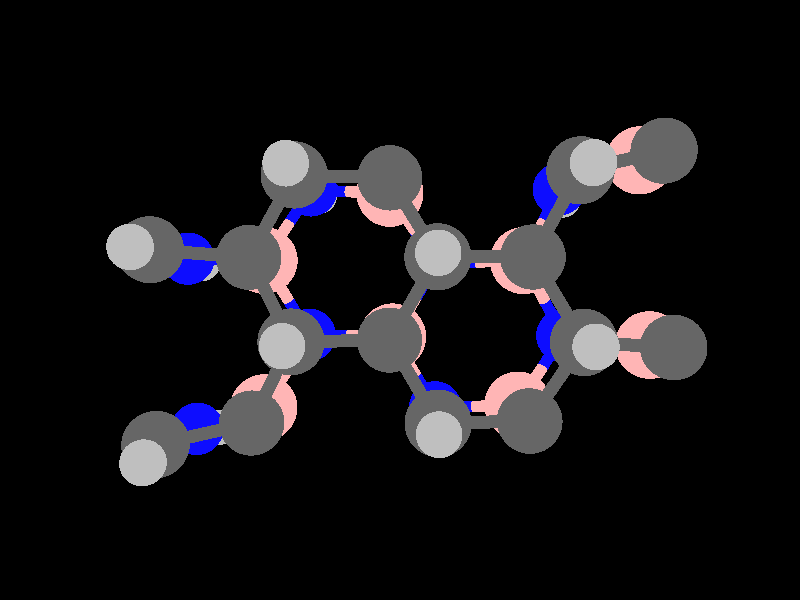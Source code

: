 global_settings {
	ambient_light rgb <0.200000002980232, 0.200000002980232, 0.200000002980232>
	max_trace_level 15
}

background { color rgb <0,0,0> }

camera {
	perspective
	location <-1.82521251618056, 0.58363582173964, 15.5461858866741>
	angle 40
	up <0, 1, 0>
	right <1, 0, 0> * 1.33333333333333
	direction <0, 0, -1> }

light_source {
	<60.7979915095982, 53.1982408722222, 75.9974882545469>
	color rgb <1, 1, 1>
	fade_distance 151.994976509094
	fade_power 0
	parallel
	point_at <-60.7979915095982, -53.1982408722222, -75.9974882545469>
}

light_source {
	<-60.7979915095982, 53.1982408722222, -37.9987441272735>
	color rgb <0.300000011920929, 0.300000011920929, 0.300000011920929>
	fade_distance 151.994976509094
	fade_power 0
	parallel
	point_at <60.7979915095982, -53.1982408722222, 37.9987441272735>
}

#default {
	finish {ambient .8 diffuse 1 specular 1 roughness .005 metallic 0.5}
}

union {
cylinder {
	<-5.5995, 1.31799999279834, -4.01230000236567>, 	<-5.56116502750972, 1.29084370047915, -4.60053575839388>, 0.1
	pigment { rgbt <0.0500000007450581, 0.0500000007450581, 1, 0> }
}
cylinder {
	<-5.56116502750972, 1.29084370047915, -4.60053575839388>, 	<-5.5316, 1.26989999092823, -5.05420000227934>, 0.1
	pigment { rgbt <0.75, 0.75, 0.75, 0> }
}
cylinder {
	<-4.1706, 1.26569999384099, -3.4314000022718>, 	<-4.18764098004512, 1.259257673691, -2.55425711780368>, 0.1
	pigment { rgbt <1, 0.709999978542328, 0.709999978542328, 0> }
}
cylinder {
	<-4.18764098004512, 1.259257673691, -2.55425711780368>, 	<-4.2034, 1.25329999687132, -1.74310000224954>, 0.1
	pigment { rgbt <0.400000005960464, 0.400000005960464, 0.400000005960464, 0> }
}
cylinder {
	<-4.1706, 1.26569999384099, -3.4314000022718>, 	<-4.93643422824478, 1.29373073730709, -3.74273956645354>, 0.1
	pigment { rgbt <1, 0.709999978542328, 0.709999978542328, 0> }
}
cylinder {
	<-4.93643422824478, 1.29373073730709, -3.74273956645354>, 	<-5.5995, 1.31799999279834, -4.01230000236567>, 0.1
	pigment { rgbt <0.0500000007450581, 0.0500000007450581, 1, 0> }
}
cylinder {
	<-4.2034, 1.25329999687132, -1.74310000224954>, 	<-3.8454, 0.599249997336463, -1.48395000107559>, 0.1
	pigment { rgbt <0.400000005960464, 0.400000005960464, 0.400000005960464, 0> }
}
cylinder {
	<-3.8454, 0.599249997336463, -1.48395000107559>, 	<-3.4874, -0.0548000021983893, -1.22479999990164>, 0.1
	pigment { rgbt <0.400000005960464, 0.400000005960464, 0.400000005960464, 0> }
}
cylinder {
	<-5.6396, 1.35099999780807, -1.22120000242491>, 	<-4.9215, 1.30214999733969, -1.48215000233722>, 0.1
	pigment { rgbt <0.400000005960464, 0.400000005960464, 0.400000005960464, 0> }
}
cylinder {
	<-4.9215, 1.30214999733969, -1.48215000233722>, 	<-4.2034, 1.25329999687132, -1.74310000224954>, 0.1
	pigment { rgbt <0.400000005960464, 0.400000005960464, 0.400000005960464, 0> }
}
cylinder {
	<-5.669, 1.33829999980202, -0.11030000240211>, 	<-5.65668086339886, 1.34362153076361, -0.575787378269013>, 0.1
	pigment { rgbt <0.75, 0.75, 0.75, 0> }
}
cylinder {
	<-5.65668086339886, 1.34362153076361, -0.575787378269013>, 	<-5.6396, 1.35099999780807, -1.22120000242491>, 0.1
	pigment { rgbt <0.400000005960464, 0.400000005960464, 0.400000005960464, 0> }
}
cylinder {
	<-5.4464, -1.7171000073309, -4.08429999691798>, 	<-5.31981319566339, -1.76740725308169, -4.6581752329014>, 0.1
	pigment { rgbt <0.0500000007450581, 0.0500000007450581, 1, 0> }
}
cylinder {
	<-5.31981319566339, -1.76740725308169, -4.6581752329014>, 	<-5.2222, -1.80620000915523, -5.10069999675806>, 0.1
	pigment { rgbt <0.75, 0.75, 0.75, 0> }
}
cylinder {
	<-4.1701, -1.27300000605849, -3.3753999977151>, 	<-4.8546682163425, -1.51120164027361, -3.75563223779934>, 0.1
	pigment { rgbt <1, 0.709999978542328, 0.709999978542328, 0> }
}
cylinder {
	<-4.8546682163425, -1.51120164027361, -3.75563223779934>, 	<-5.4464, -1.7171000073309, -4.08429999691798>, 0.1
	pigment { rgbt <0.0500000007450581, 0.0500000007450581, 1, 0> }
}
cylinder {
	<-4.1701, -1.27300000605849, -3.3753999977151>, 	<-3.77363018023052, -0.610662820528891, -3.6753515508436>, 0.1
	pigment { rgbt <1, 0.709999978542328, 0.709999978542328, 0> }
}
cylinder {
	<-3.77363018023052, -0.610662820528891, -3.6753515508436>, 	<-3.4303, -0.0371000070630975, -3.93509999993341>, 0.1
	pigment { rgbt <0.0500000007450581, 0.0500000007450581, 1, 0> }
}
cylinder {
	<-4.1607, -1.35330000316979, -1.76599999757097>, 	<-4.16520750010264, -1.31479444516751, -2.53774155776709>, 0.1
	pigment { rgbt <0.400000005960464, 0.400000005960464, 0.400000005960464, 0> }
}
cylinder {
	<-4.16520750010264, -1.31479444516751, -2.53774155776709>, 	<-4.1701, -1.27300000605849, -3.3753999977151>, 0.1
	pigment { rgbt <1, 0.709999978542328, 0.709999978542328, 0> }
}
cylinder {
	<-5.5438, -1.61800000212659, -1.18479999709586>, 	<-4.85225, -1.48565000264819, -1.47539999733341>, 0.1
	pigment { rgbt <0.400000005960464, 0.400000005960464, 0.400000005960464, 0> }
}
cylinder {
	<-4.85225, -1.48565000264819, -1.47539999733341>, 	<-4.1607, -1.35330000316979, -1.76599999757097>, 0.1
	pigment { rgbt <0.400000005960464, 0.400000005960464, 0.400000005960464, 0> }
}
cylinder {
	<-5.4786, -1.73130000014826, -0.0825999968924956>, 	<-5.50591315471588, -1.68383711095694, -0.544326363969072>, 0.1
	pigment { rgbt <0.75, 0.75, 0.75, 0> }
}
cylinder {
	<-5.50591315471588, -1.68383711095694, -0.544326363969072>, 	<-5.5438, -1.61800000212659, -1.18479999709586>, 0.1
	pigment { rgbt <0.400000005960464, 0.400000005960464, 0.400000005960464, 0> }
}
cylinder {
	<-3.4303, -0.0371000070630975, -3.93509999993341>, 	<-3.4201380961769, -0.0593432864901477, -4.5249420618033>, 0.1
	pigment { rgbt <0.0500000007450581, 0.0500000007450581, 1, 0> }
}
cylinder {
	<-3.4201380961769, -0.0593432864901477, -4.5249420618033>, 	<-3.4123, -0.0765000089384054, -4.97989999986269>, 0.1
	pigment { rgbt <0.75, 0.75, 0.75, 0> }
}
cylinder {
	<-3.4303, -0.0371000070630975, -3.93509999993341>, 	<-2.74265132008235, -0.0436074295610432, -3.68075272558691>, 0.1
	pigment { rgbt <0.0500000007450581, 0.0500000007450581, 1, 0> }
}
cylinder {
	<-2.74265132008235, -0.0436074295610432, -3.68075272558691>, 	<-1.9509, -0.0511000060809301, -3.38789999990828>, 0.1
	pigment { rgbt <1, 0.709999978542328, 0.709999978542328, 0> }
}
cylinder {
	<-3.4303, -0.0371000070630975, -3.93509999993341>, 	<-3.77445955948989, 0.568561311881361, -3.70093389253063>, 0.1
	pigment { rgbt <0.0500000007450581, 0.0500000007450581, 1, 0> }
}
cylinder {
	<-3.77445955948989, 0.568561311881361, -3.70093389253063>, 	<-4.1706, 1.26569999384099, -3.4314000022718>, 0.1
	pigment { rgbt <1, 0.709999978542328, 0.709999978542328, 0> }
}
cylinder {
	<-1.9509, -0.0511000060809301, -3.38789999990828>, 	<-1.97095192641264, -0.0482428647279746, -2.50810874156004>, 0.1
	pigment { rgbt <1, 0.709999978542328, 0.709999978542328, 0> }
}
cylinder {
	<-1.97095192641264, -0.0482428647279746, -2.50810874156004>, 	<-1.9895, -0.0456000030410933, -1.69429999991815>, 0.1
	pigment { rgbt <0.400000005960464, 0.400000005960464, 0.400000005960464, 0> }
}
cylinder {
	<-1.9509, -0.0511000060809301, -3.38789999990828>, 	<-1.53846867234422, 0.637070511358527, -3.64886744906063>, 0.1
	pigment { rgbt <1, 0.709999978542328, 0.709999978542328, 0> }
}
cylinder {
	<-1.53846867234422, 0.637070511358527, -3.64886744906063>, 	<-1.1803, 1.23469999304388, -3.87550000221616>, 0.1
	pigment { rgbt <0.0500000007450581, 0.0500000007450581, 1, 0> }
}
cylinder {
	<-1.9509, -0.0511000060809301, -3.38789999990828>, 	<-1.54971634440201, -0.730541217684391, -3.6593551077102>, 0.1
	pigment { rgbt <1, 0.709999978542328, 0.709999978542328, 0> }
}
cylinder {
	<-1.54971634440201, -0.730541217684391, -3.6593551077102>, 	<-1.2019, -1.31960000699058, -3.89469999763146>, 0.1
	pigment { rgbt <0.0500000007450581, 0.0500000007450581, 1, 0> }
}
cylinder {
	<-1.9895, -0.0456000030410933, -1.69429999991815>, 	<-2.73845, -0.0502000026197413, -1.4595499999099>, 0.1
	pigment { rgbt <0.400000005960464, 0.400000005960464, 0.400000005960464, 0> }
}
cylinder {
	<-2.73845, -0.0502000026197413, -1.4595499999099>, 	<-3.4874, -0.0548000021983893, -1.22479999990164>, 0.1
	pigment { rgbt <0.400000005960464, 0.400000005960464, 0.400000005960464, 0> }
}
cylinder {
	<-3.4874, -0.0548000021983893, -1.22479999990164>, 	<-3.49727380697877, -0.0658935135844104, -0.578123723989673>, 0.1
	pigment { rgbt <0.400000005960464, 0.400000005960464, 0.400000005960464, 0> }
}
cylinder {
	<-3.49727380697877, -0.0658935135844104, -0.578123723989673>, 	<-3.5044, -0.0739000001999515, -0.111399999867357>, 0.1
	pigment { rgbt <0.75, 0.75, 0.75, 0> }
}
cylinder {
	<-3.4874, -0.0548000021983893, -1.22479999990164>, 	<-3.82405, -0.704050002684088, -1.4953999987363>, 0.1
	pigment { rgbt <0.400000005960464, 0.400000005960464, 0.400000005960464, 0> }
}
cylinder {
	<-3.82405, -0.704050002684088, -1.4953999987363>, 	<-4.1607, -1.35330000316979, -1.76599999757097>, 0.1
	pigment { rgbt <0.400000005960464, 0.400000005960464, 0.400000005960464, 0> }
}
cylinder {
	<-3.4028, 2.52879999295629, -3.92430000453894>, 	<-3.36282863076758, 2.52518676078232, -4.51314376313995>, 0.1
	pigment { rgbt <0.0500000007450581, 0.0500000007450581, 1, 0> }
}
cylinder {
	<-3.36282863076758, 2.52518676078232, -4.51314376313995>, 	<-3.332, 2.52239999108421, -4.96730000452745>, 0.1
	pigment { rgbt <0.75, 0.75, 0.75, 0> }
}
cylinder {
	<-3.4028, 2.52879999295629, -3.92430000453894>, 	<-3.75935192956895, 1.94224002691943, -3.69540648162556>, 0.1
	pigment { rgbt <0.0500000007450581, 0.0500000007450581, 1, 0> }
}
cylinder {
	<-3.75935192956895, 1.94224002691943, -3.69540648162556>, 	<-4.1706, 1.26569999384099, -3.4314000022718>, 0.1
	pigment { rgbt <1, 0.709999978542328, 0.709999978542328, 0> }
}
cylinder {
	<-1.9992, 2.41809999401474, -3.33460000434024>, 	<-2.75203283142993, 2.47747488261723, -3.65089062905085>, 0.1
	pigment { rgbt <1, 0.709999978542328, 0.709999978542328, 0> }
}
cylinder {
	<-2.75203283142993, 2.47747488261723, -3.65089062905085>, 	<-3.4028, 2.52879999295629, -3.92430000453894>, 0.1
	pigment { rgbt <0.0500000007450581, 0.0500000007450581, 1, 0> }
}
cylinder {
	<-1.986, 2.50049999692624, -1.71250000448814>, 	<-1.99233181388812, 2.46097412701593, -2.49059358835027>, 0.1
	pigment { rgbt <0.400000005960464, 0.400000005960464, 0.400000005960464, 0> }
}
cylinder {
	<-1.99233181388812, 2.46097412701593, -2.49059358835027>, 	<-1.9992, 2.41809999401474, -3.33460000434024>, 0.1
	pigment { rgbt <1, 0.709999978542328, 0.709999978542328, 0> }
}
cylinder {
	<-3.4371, 2.48949999783338, -1.2071000044684>, 	<-2.71155, 2.49499999737981, -1.45980000447827>, 0.1
	pigment { rgbt <0.400000005960464, 0.400000005960464, 0.400000005960464, 0> }
}
cylinder {
	<-2.71155, 2.49499999737981, -1.45980000447827>, 	<-1.986, 2.50049999692624, -1.71250000448814>, 0.1
	pigment { rgbt <0.400000005960464, 0.400000005960464, 0.400000005960464, 0> }
}
cylinder {
	<-3.4371, 2.48949999783338, -1.2071000044684>, 	<-3.82025, 1.87139999735235, -1.47510000335897>, 0.1
	pigment { rgbt <0.400000005960464, 0.400000005960464, 0.400000005960464, 0> }
}
cylinder {
	<-3.82025, 1.87139999735235, -1.47510000335897>, 	<-4.2034, 1.25329999687132, -1.74310000224954>, 0.1
	pigment { rgbt <0.400000005960464, 0.400000005960464, 0.400000005960464, 0> }
}
cylinder {
	<-3.4514, 2.53049999982859, -0.0955000045419858>, 	<-3.44540690824326, 2.51331700864091, -0.561368591699444>, 0.1
	pigment { rgbt <0.75, 0.75, 0.75, 0> }
}
cylinder {
	<-3.44540690824326, 2.51331700864091, -0.561368591699444>, 	<-3.4371, 2.48949999783338, -1.2071000044684>, 0.1
	pigment { rgbt <0.400000005960464, 0.400000005960464, 0.400000005960464, 0> }
}
cylinder {
	<-1.2019, -1.31960000699058, -3.89469999763146>, 	<-1.15972558882262, -1.30864708198469, -4.48316571077275>, 0.1
	pigment { rgbt <0.0500000007450581, 0.0500000007450581, 1, 0> }
}
cylinder {
	<-1.15972558882262, -1.30864708198469, -4.48316571077275>, 	<-1.1272, -1.3002000088614, -4.93699999766628>, 0.1
	pigment { rgbt <0.75, 0.75, 0.75, 0> }
}
cylinder {
	<0.989, 2.54509999301049, -3.89410000456819>, 	<1.10914892146964, 2.48959886895023, -4.46892903148098>, 0.1
	pigment { rgbt <0.0500000007450581, 0.0500000007450581, 1, 0> }
}
cylinder {
	<1.10914892146964, 2.48959886895023, -4.46892903148098>, 	<1.2018, 2.44679999118311, -4.91220000439175>, 0.1
	pigment { rgbt <0.75, 0.75, 0.75, 0> }
}
cylinder {
	<1.0425, -0.0450000068683512, -3.82659999991923>, 	<1.08461863899647, -0.0639138739613848, -4.41479300399414>, 0.1
	pigment { rgbt <0.0500000007450581, 0.0500000007450581, 1, 0> }
}
cylinder {
	<1.08461863899647, -0.0639138739613848, -4.41479300399414>, 	<1.1171, -0.0785000087382745, -4.8683999998591>, 0.1
	pigment { rgbt <0.75, 0.75, 0.75, 0> }
}
cylinder {
	<1.0425, -0.0450000068683512, -3.82659999991923>, 	<0.696463104714535, 0.561947685059716, -3.59688506084936>, 0.1
	pigment { rgbt <0.0500000007450581, 0.0500000007450581, 1, 0> }
}
cylinder {
	<0.696463104714535, 0.561947685059716, -3.59688506084936>, 	<0.2982, 1.26049999401851, -3.33250000226247>, 0.1
	pigment { rgbt <1, 0.709999978542328, 0.709999978542328, 0> }
}
cylinder {
	<-1.1803, 1.23469999304388, -3.87550000221616>, 	<-1.17369490301699, 1.25513627495785, -4.46555533273469>, 0.1
	pigment { rgbt <0.0500000007450581, 0.0500000007450581, 1, 0> }
}
cylinder {
	<-1.17369490301699, 1.25513627495785, -4.46555533273469>, 	<-1.1686, 1.27089999116785, -4.92070000228114>, 0.1
	pigment { rgbt <0.75, 0.75, 0.75, 0> }
}
cylinder {
	<-1.1803, 1.23469999304388, -3.87550000221616>, 	<-0.493140580169278, 1.24669100670729, -3.62313100327381>, 0.1
	pigment { rgbt <0.0500000007450581, 0.0500000007450581, 1, 0> }
}
cylinder {
	<-0.493140580169278, 1.24669100670729, -3.62313100327381>, 	<0.2982, 1.26049999401851, -3.33250000226247>, 0.1
	pigment { rgbt <1, 0.709999978542328, 0.709999978542328, 0> }
}
cylinder {
	<-1.1803, 1.23469999304388, -3.87550000221616>, 	<-1.56018782722112, 1.78367942289159, -3.6245764157746>, 0.1
	pigment { rgbt <0.0500000007450581, 0.0500000007450581, 1, 0> }
}
cylinder {
	<-1.56018782722112, 1.78367942289159, -3.6245764157746>, 	<-1.9992, 2.41809999401474, -3.33460000434024>, 0.1
	pigment { rgbt <1, 0.709999978542328, 0.709999978542328, 0> }
}
cylinder {
	<0.1987, -1.22030000591149, -3.29349999780969>, 	<-0.552492218619687, -1.27355817249691, -3.6159452082197>, 0.1
	pigment { rgbt <1, 0.709999978542328, 0.709999978542328, 0> }
}
cylinder {
	<-0.552492218619687, -1.27355817249691, -3.6159452082197>, 	<-1.2019, -1.31960000699058, -3.89469999763146>, 0.1
	pigment { rgbt <0.0500000007450581, 0.0500000007450581, 1, 0> }
}
cylinder {
	<0.1987, -1.22030000591149, -3.29349999780969>, 	<0.650971765397108, -0.590346218949581, -3.57923841815489>, 0.1
	pigment { rgbt <1, 0.709999978542328, 0.709999978542328, 0> }
}
cylinder {
	<0.650971765397108, -0.590346218949581, -3.57923841815489>, 	<1.0425, -0.0450000068683512, -3.82659999991923>, 0.1
	pigment { rgbt <0.0500000007450581, 0.0500000007450581, 1, 0> }
}
cylinder {
	<2.257, 2.95849999434967, -3.1480000053102>, 	<1.57694968100865, 2.7367864274871, -3.54814633219888>, 0.1
	pigment { rgbt <1, 0.709999978542328, 0.709999978542328, 0> }
}
cylinder {
	<1.57694968100865, 2.7367864274871, -3.54814633219888>, 	<0.989, 2.54509999301049, -3.89410000456819>, 0.1
	pigment { rgbt <0.0500000007450581, 0.0500000007450581, 1, 0> }
}
cylinder {
	<2.4233, -0.183100005695566, -3.17319999967136>, 	<1.68293698646744, -0.109052981289019, -3.52354269464941>, 0.1
	pigment { rgbt <1, 0.709999978542328, 0.709999978542328, 0> }
}
cylinder {
	<1.68293698646744, -0.109052981289019, -3.52354269464941>, 	<1.0425, -0.0450000068683512, -3.82659999991923>, 0.1
	pigment { rgbt <0.0500000007450581, 0.0500000007450581, 1, 0> }
}
cylinder {
	<0.2982, 1.26049999401851, -3.33250000226247>, 	<0.274201927238649, 1.2580586332202, -2.45101235126213>, 0.1
	pigment { rgbt <1, 0.709999978542328, 0.709999978542328, 0> }
}
cylinder {
	<0.274201927238649, 1.2580586332202, -2.45101235126213>, 	<0.252, 1.25579999706445, -1.63550000225403>, 0.1
	pigment { rgbt <0.400000005960464, 0.400000005960464, 0.400000005960464, 0> }
}
cylinder {
	<0.2982, 1.26049999401851, -3.33250000226247>, 	<0.668130233370606, 1.94841600069915, -3.63324235882571>, 0.1
	pigment { rgbt <1, 0.709999978542328, 0.709999978542328, 0> }
}
cylinder {
	<0.668130233370606, 1.94841600069915, -3.63324235882571>, 	<0.989, 2.54509999301049, -3.89410000456819>, 0.1
	pigment { rgbt <0.0500000007450581, 0.0500000007450581, 1, 0> }
}
cylinder {
	<0.2031, -1.30940000296912, -1.65419999764976>, 	<0.200988443530207, -1.26664098586786, -2.44089875248363>, 0.1
	pigment { rgbt <0.400000005960464, 0.400000005960464, 0.400000005960464, 0> }
}
cylinder {
	<0.200988443530207, -1.26664098586786, -2.44089875248363>, 	<0.1987, -1.22030000591149, -3.29349999780969>, 0.1
	pigment { rgbt <1, 0.709999978542328, 0.709999978542328, 0> }
}
cylinder {
	<2.4348, -0.155200002822116, -1.57229999972143>, 	<2.42928701205242, -0.168574992350704, -2.33975586102613>, 0.1
	pigment { rgbt <0.400000005960464, 0.400000005960464, 0.400000005960464, 0> }
}
cylinder {
	<2.42928701205242, -0.168574992350704, -2.33975586102613>, 	<2.4233, -0.183100005695566, -3.17319999967136>, 0.1
	pigment { rgbt <1, 0.709999978542328, 0.709999978542328, 0> }
}
cylinder {
	<2.2815, 2.90609999719835, -1.56090000521615>, 	<2.26975908168441, 2.93121118439388, -2.32147190153332>, 0.1
	pigment { rgbt <0.400000005960464, 0.400000005960464, 0.400000005960464, 0> }
}
cylinder {
	<2.26975908168441, 2.93121118439388, -2.32147190153332>, 	<2.257, 2.95849999434967, -3.1480000053102>, 0.1
	pigment { rgbt <1, 0.709999978542328, 0.709999978542328, 0> }
}
cylinder {
	<0.252, 1.25579999706445, -1.63550000225403>, 	<-0.49935, 1.24849999747539, -1.40655000224093>, 0.1
	pigment { rgbt <0.400000005960464, 0.400000005960464, 0.400000005960464, 0> }
}
cylinder {
	<-0.49935, 1.24849999747539, -1.40655000224093>, 	<-1.2507, 1.24119999788633, -1.17760000222783>, 0.1
	pigment { rgbt <0.400000005960464, 0.400000005960464, 0.400000005960464, 0> }
}
cylinder {
	<-1.2465, -1.29000000206646, -1.15129999768458>, 	<-0.5217, -1.29970000251779, -1.40274999766717>, 0.1
	pigment { rgbt <0.400000005960464, 0.400000005960464, 0.400000005960464, 0> }
}
cylinder {
	<-0.5217, -1.29970000251779, -1.40274999766717>, 	<0.2031, -1.30940000296912, -1.65419999764976>, 0.1
	pigment { rgbt <0.400000005960464, 0.400000005960464, 0.400000005960464, 0> }
}
cylinder {
	<-1.2465, -1.29000000206646, -1.15129999768458>, 	<-1.618, -0.667800002553779, -1.42279999880137>, 0.1
	pigment { rgbt <0.400000005960464, 0.400000005960464, 0.400000005960464, 0> }
}
cylinder {
	<-1.618, -0.667800002553779, -1.42279999880137>, 	<-1.9895, -0.0456000030410933, -1.69429999991815>, 0.1
	pigment { rgbt <0.400000005960464, 0.400000005960464, 0.400000005960464, 0> }
}
cylinder {
	<0.9611, -0.0586000019964635, -1.11229999989482>, 	<1.69795, -0.10690000240929, -1.34229999980813>, 0.1
	pigment { rgbt <0.400000005960464, 0.400000005960464, 0.400000005960464, 0> }
}
cylinder {
	<1.69795, -0.10690000240929, -1.34229999980813>, 	<2.4348, -0.155200002822116, -1.57229999972143>, 0.1
	pigment { rgbt <0.400000005960464, 0.400000005960464, 0.400000005960464, 0> }
}
cylinder {
	<0.9611, -0.0586000019964635, -1.11229999989482>, 	<0.5821, -0.684000002482791, -1.38324999877229>, 0.1
	pigment { rgbt <0.400000005960464, 0.400000005960464, 0.400000005960464, 0> }
}
cylinder {
	<0.5821, -0.684000002482791, -1.38324999877229>, 	<0.2031, -1.30940000296912, -1.65419999764976>, 0.1
	pigment { rgbt <0.400000005960464, 0.400000005960464, 0.400000005960464, 0> }
}
cylinder {
	<0.9611, -0.0586000019964635, -1.11229999989482>, 	<0.60655, 0.598599997533992, -1.37390000107443>, 0.1
	pigment { rgbt <0.400000005960464, 0.400000005960464, 0.400000005960464, 0> }
}
cylinder {
	<0.60655, 0.598599997533992, -1.37390000107443>, 	<0.252, 1.25579999706445, -1.63550000225403>, 0.1
	pigment { rgbt <0.400000005960464, 0.400000005960464, 0.400000005960464, 0> }
}
cylinder {
	<0.8972, 2.53959999813456, -1.03930000455832>, 	<1.58935, 2.72284999766646, -1.30010000488723>, 0.1
	pigment { rgbt <0.400000005960464, 0.400000005960464, 0.400000005960464, 0> }
}
cylinder {
	<1.58935, 2.72284999766646, -1.30010000488723>, 	<2.2815, 2.90609999719835, -1.56090000521615>, 0.1
	pigment { rgbt <0.400000005960464, 0.400000005960464, 0.400000005960464, 0> }
}
cylinder {
	<0.8972, 2.53959999813456, -1.03930000455832>, 	<0.5746, 1.89769999759951, -1.33740000340618>, 0.1
	pigment { rgbt <0.400000005960464, 0.400000005960464, 0.400000005960464, 0> }
}
cylinder {
	<0.5746, 1.89769999759951, -1.33740000340618>, 	<0.252, 1.25579999706445, -1.63550000225403>, 0.1
	pigment { rgbt <0.400000005960464, 0.400000005960464, 0.400000005960464, 0> }
}
cylinder {
	<-1.2507, 1.24119999788633, -1.17760000222783>, 	<-1.61835, 1.87084999740629, -1.44505000335798>, 0.1
	pigment { rgbt <0.400000005960464, 0.400000005960464, 0.400000005960464, 0> }
}
cylinder {
	<-1.61835, 1.87084999740629, -1.44505000335798>, 	<-1.986, 2.50049999692624, -1.71250000448814>, 0.1
	pigment { rgbt <0.400000005960464, 0.400000005960464, 0.400000005960464, 0> }
}
cylinder {
	<-1.2507, 1.24119999788633, -1.17760000222783>, 	<-1.6201, 0.597799997422618, -1.43595000107299>, 0.1
	pigment { rgbt <0.400000005960464, 0.400000005960464, 0.400000005960464, 0> }
}
cylinder {
	<-1.6201, 0.597799997422618, -1.43595000107299>, 	<-1.9895, -0.0456000030410933, -1.69429999991815>, 0.1
	pigment { rgbt <0.400000005960464, 0.400000005960464, 0.400000005960464, 0> }
}
cylinder {
	<-1.271, -1.32600000007233, -0.0402999976199672>, 	<-1.26073317570805, -1.31091405500961, -0.505869050232911>, 0.1
	pigment { rgbt <0.75, 0.75, 0.75, 0> }
}
cylinder {
	<-1.26073317570805, -1.31091405500961, -0.505869050232911>, 	<-1.2465, -1.29000000206646, -1.15129999768458>, 0.1
	pigment { rgbt <0.400000005960464, 0.400000005960464, 0.400000005960464, 0> }
}
cylinder {
	<0.9467, -0.0793000000014359, -0.000799999857664703>, 	<0.952734308036677, -0.070625683034728, -0.466573151454208>, 0.1
	pigment { rgbt <0.75, 0.75, 0.75, 0> }
}
cylinder {
	<0.952734308036677, -0.070625683034728, -0.466573151454208>, 	<0.9611, -0.0586000019964635, -1.11229999989482>, 0.1
	pigment { rgbt <0.400000005960464, 0.400000005960464, 0.400000005960464, 0> }
}
cylinder {
	<0.8984, 2.5165000001278, 0.0711999954831428>, 	<0.897897232398712, 2.52617827561749, -0.394069522226429>, 0.1
	pigment { rgbt <0.75, 0.75, 0.75, 0> }
}
cylinder {
	<0.897897232398712, 2.52617827561749, -0.394069522226429>, 	<0.8972, 2.53959999813456, -1.03930000455832>, 0.1
	pigment { rgbt <0.400000005960464, 0.400000005960464, 0.400000005960464, 0> }
}
cylinder {
	<-1.2822, 1.25369999988549, -0.0638000022502618>, 	<-1.26899416285763, 1.24845958748294, -0.530741634277978>, 0.1
	pigment { rgbt <0.75, 0.75, 0.75, 0> }
}
cylinder {
	<-1.26899416285763, 1.24845958748294, -0.530741634277978>, 	<-1.2507, 1.24119999788633, -1.17760000222783>, 0.1
	pigment { rgbt <0.400000005960464, 0.400000005960464, 0.400000005960464, 0> }
}
sphere {
	<-5.5316, 1.26989999092823, -5.05420000227934>, 0.33
	pigment { rgbt <0.75, 0.75, 0.75,0> }
}
sphere {
	<-5.5995, 1.31799999279834, -4.01230000236567>, 0.465
	pigment { rgbt <0.0500000007450581, 0.0500000007450581, 1,0> }
}
sphere {
	<-4.1706, 1.26569999384099, -3.4314000022718>, 0.576
	pigment { rgbt <1, 0.709999978542328, 0.709999978542328,0> }
}
sphere {
	<-4.2034, 1.25329999687132, -1.74310000224954>, 0.51
	pigment { rgbt <0.400000005960464, 0.400000005960464, 0.400000005960464,0> }
}
sphere {
	<-5.6396, 1.35099999780807, -1.22120000242491>, 0.51
	pigment { rgbt <0.400000005960464, 0.400000005960464, 0.400000005960464,0> }
}
sphere {
	<-5.669, 1.33829999980202, -0.11030000240211>, 0.33
	pigment { rgbt <0.75, 0.75, 0.75,0> }
}
sphere {
	<-5.2222, -1.80620000915523, -5.10069999675806>, 0.33
	pigment { rgbt <0.75, 0.75, 0.75,0> }
}
sphere {
	<-5.4464, -1.7171000073309, -4.08429999691798>, 0.465
	pigment { rgbt <0.0500000007450581, 0.0500000007450581, 1,0> }
}
sphere {
	<-4.1701, -1.27300000605849, -3.3753999977151>, 0.576
	pigment { rgbt <1, 0.709999978542328, 0.709999978542328,0> }
}
sphere {
	<-4.1607, -1.35330000316979, -1.76599999757097>, 0.51
	pigment { rgbt <0.400000005960464, 0.400000005960464, 0.400000005960464,0> }
}
sphere {
	<-5.5438, -1.61800000212659, -1.18479999709586>, 0.51
	pigment { rgbt <0.400000005960464, 0.400000005960464, 0.400000005960464,0> }
}
sphere {
	<-5.4786, -1.73130000014826, -0.0825999968924956>, 0.33
	pigment { rgbt <0.75, 0.75, 0.75,0> }
}
sphere {
	<-3.4123, -0.0765000089384054, -4.97989999986269>, 0.33
	pigment { rgbt <0.75, 0.75, 0.75,0> }
}
sphere {
	<-3.4303, -0.0371000070630975, -3.93509999993341>, 0.465
	pigment { rgbt <0.0500000007450581, 0.0500000007450581, 1,0> }
}
sphere {
	<-1.9509, -0.0511000060809301, -3.38789999990828>, 0.576
	pigment { rgbt <1, 0.709999978542328, 0.709999978542328,0> }
}
sphere {
	<-1.9895, -0.0456000030410933, -1.69429999991815>, 0.51
	pigment { rgbt <0.400000005960464, 0.400000005960464, 0.400000005960464,0> }
}
sphere {
	<-3.4874, -0.0548000021983893, -1.22479999990164>, 0.51
	pigment { rgbt <0.400000005960464, 0.400000005960464, 0.400000005960464,0> }
}
sphere {
	<-3.5044, -0.0739000001999515, -0.111399999867357>, 0.33
	pigment { rgbt <0.75, 0.75, 0.75,0> }
}
sphere {
	<-3.332, 2.52239999108421, -4.96730000452745>, 0.33
	pigment { rgbt <0.75, 0.75, 0.75,0> }
}
sphere {
	<-3.4028, 2.52879999295629, -3.92430000453894>, 0.465
	pigment { rgbt <0.0500000007450581, 0.0500000007450581, 1,0> }
}
sphere {
	<-1.9992, 2.41809999401474, -3.33460000434024>, 0.576
	pigment { rgbt <1, 0.709999978542328, 0.709999978542328,0> }
}
sphere {
	<-1.986, 2.50049999692624, -1.71250000448814>, 0.51
	pigment { rgbt <0.400000005960464, 0.400000005960464, 0.400000005960464,0> }
}
sphere {
	<-3.4371, 2.48949999783338, -1.2071000044684>, 0.51
	pigment { rgbt <0.400000005960464, 0.400000005960464, 0.400000005960464,0> }
}
sphere {
	<-3.4514, 2.53049999982859, -0.0955000045419858>, 0.33
	pigment { rgbt <0.75, 0.75, 0.75,0> }
}
sphere {
	<-1.1272, -1.3002000088614, -4.93699999766628>, 0.33
	pigment { rgbt <0.75, 0.75, 0.75,0> }
}
sphere {
	<1.2018, 2.44679999118311, -4.91220000439175>, 0.33
	pigment { rgbt <0.75, 0.75, 0.75,0> }
}
sphere {
	<1.1171, -0.0785000087382745, -4.8683999998591>, 0.33
	pigment { rgbt <0.75, 0.75, 0.75,0> }
}
sphere {
	<-1.1686, 1.27089999116785, -4.92070000228114>, 0.33
	pigment { rgbt <0.75, 0.75, 0.75,0> }
}
sphere {
	<-1.2019, -1.31960000699058, -3.89469999763146>, 0.465
	pigment { rgbt <0.0500000007450581, 0.0500000007450581, 1,0> }
}
sphere {
	<0.989, 2.54509999301049, -3.89410000456819>, 0.465
	pigment { rgbt <0.0500000007450581, 0.0500000007450581, 1,0> }
}
sphere {
	<1.0425, -0.0450000068683512, -3.82659999991923>, 0.465
	pigment { rgbt <0.0500000007450581, 0.0500000007450581, 1,0> }
}
sphere {
	<-1.1803, 1.23469999304388, -3.87550000221616>, 0.465
	pigment { rgbt <0.0500000007450581, 0.0500000007450581, 1,0> }
}
sphere {
	<0.1987, -1.22030000591149, -3.29349999780969>, 0.576
	pigment { rgbt <1, 0.709999978542328, 0.709999978542328,0> }
}
sphere {
	<2.257, 2.95849999434967, -3.1480000053102>, 0.576
	pigment { rgbt <1, 0.709999978542328, 0.709999978542328,0> }
}
sphere {
	<2.4233, -0.183100005695566, -3.17319999967136>, 0.576
	pigment { rgbt <1, 0.709999978542328, 0.709999978542328,0> }
}
sphere {
	<0.2982, 1.26049999401851, -3.33250000226247>, 0.576
	pigment { rgbt <1, 0.709999978542328, 0.709999978542328,0> }
}
sphere {
	<0.2031, -1.30940000296912, -1.65419999764976>, 0.51
	pigment { rgbt <0.400000005960464, 0.400000005960464, 0.400000005960464,0> }
}
sphere {
	<2.4348, -0.155200002822116, -1.57229999972143>, 0.51
	pigment { rgbt <0.400000005960464, 0.400000005960464, 0.400000005960464,0> }
}
sphere {
	<2.2815, 2.90609999719835, -1.56090000521615>, 0.51
	pigment { rgbt <0.400000005960464, 0.400000005960464, 0.400000005960464,0> }
}
sphere {
	<0.252, 1.25579999706445, -1.63550000225403>, 0.51
	pigment { rgbt <0.400000005960464, 0.400000005960464, 0.400000005960464,0> }
}
sphere {
	<-1.2465, -1.29000000206646, -1.15129999768458>, 0.51
	pigment { rgbt <0.400000005960464, 0.400000005960464, 0.400000005960464,0> }
}
sphere {
	<0.9611, -0.0586000019964635, -1.11229999989482>, 0.51
	pigment { rgbt <0.400000005960464, 0.400000005960464, 0.400000005960464,0> }
}
sphere {
	<0.8972, 2.53959999813456, -1.03930000455832>, 0.51
	pigment { rgbt <0.400000005960464, 0.400000005960464, 0.400000005960464,0> }
}
sphere {
	<-1.2507, 1.24119999788633, -1.17760000222783>, 0.51
	pigment { rgbt <0.400000005960464, 0.400000005960464, 0.400000005960464,0> }
}
sphere {
	<-1.271, -1.32600000007233, -0.0402999976199672>, 0.33
	pigment { rgbt <0.75, 0.75, 0.75,0> }
}
sphere {
	<0.9467, -0.0793000000014359, -0.000799999857664703>, 0.33
	pigment { rgbt <0.75, 0.75, 0.75,0> }
}
sphere {
	<0.8984, 2.5165000001278, 0.0711999954831428>, 0.33
	pigment { rgbt <0.75, 0.75, 0.75,0> }
}
sphere {
	<-1.2822, 1.25369999988549, -0.0638000022502618>, 0.33
	pigment { rgbt <0.75, 0.75, 0.75,0> }
}
}
merge {
}
